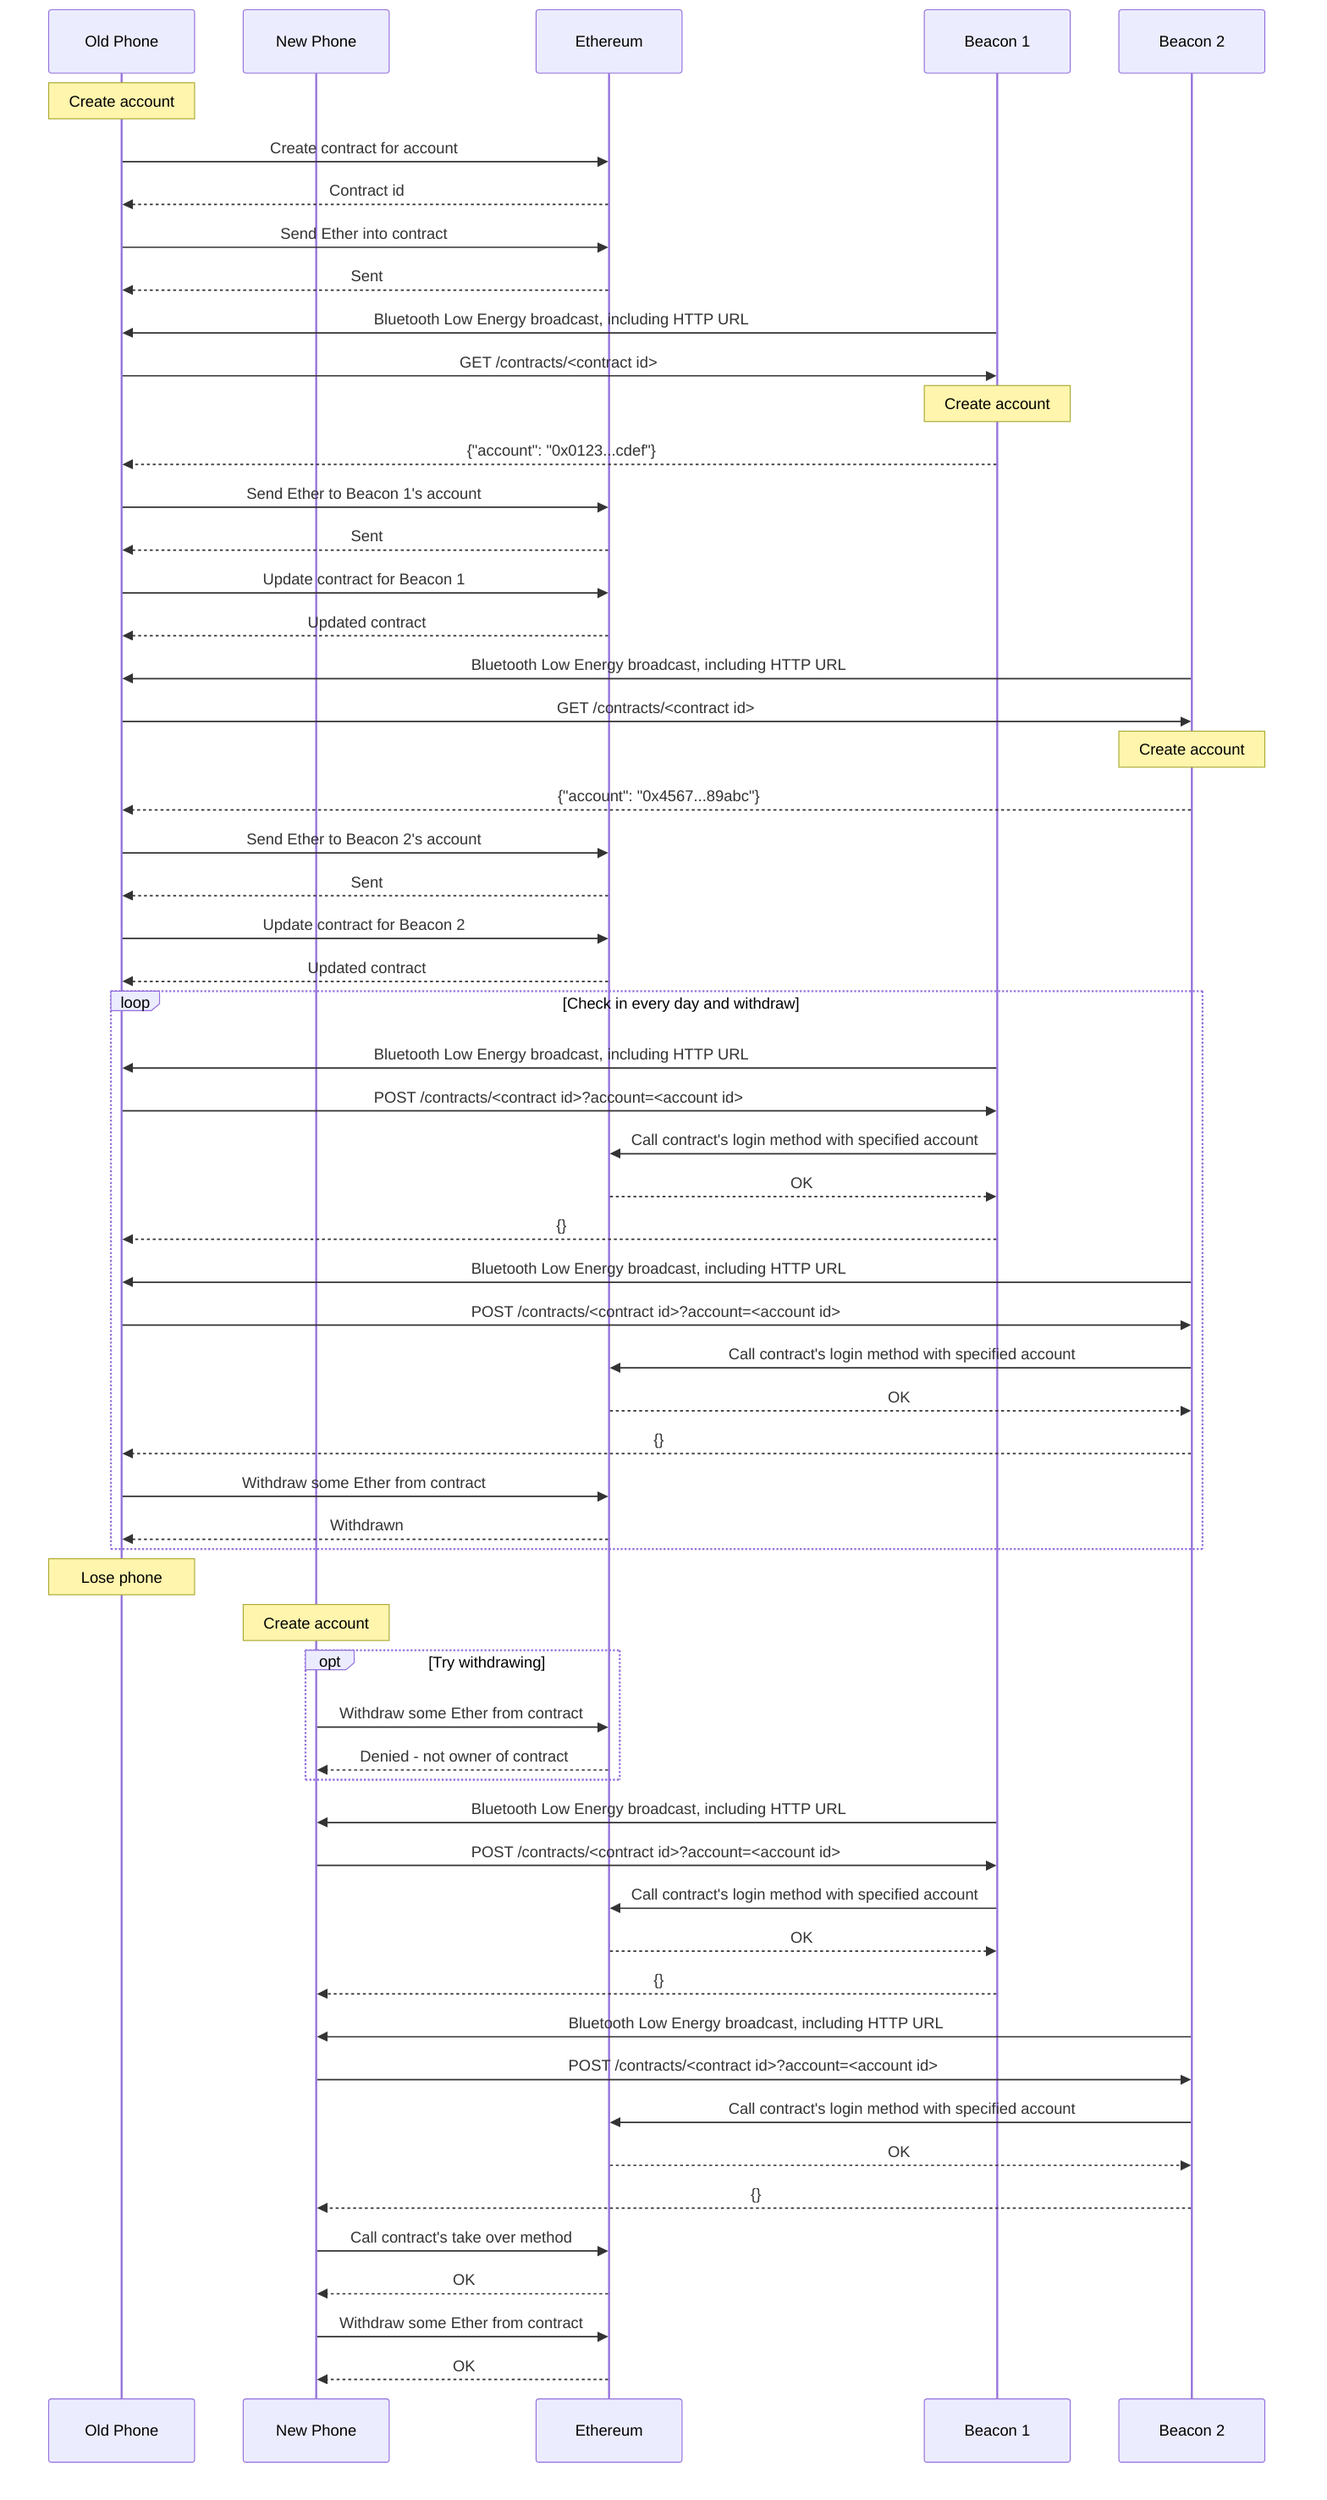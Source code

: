 sequenceDiagram
participant Old Phone
participant New Phone
participant Ethereum
participant Beacon 1
participant Beacon 2
Note over Old Phone: Create account
Old Phone->>Ethereum: Create contract for account
Ethereum-->>Old Phone:Contract id
Old Phone->>Ethereum: Send Ether into contract
Ethereum-->>Old Phone: Sent
Beacon 1->>Old Phone: Bluetooth Low Energy broadcast, including HTTP URL
Old Phone->>Beacon 1: GET /contracts/<contract id>
Note over Beacon 1: Create account
Beacon 1-->>Old Phone: {"account": "0x0123...cdef"}
Old Phone->>Ethereum: Send Ether to Beacon 1's account 
Ethereum-->>Old Phone: Sent
Old Phone->>Ethereum: Update contract for Beacon 1
Ethereum-->>Old Phone: Updated contract
Beacon 2->>Old Phone: Bluetooth Low Energy broadcast, including HTTP URL
Old Phone->>Beacon 2: GET /contracts/<contract id>
Note over Beacon 2: Create account
Beacon 2-->>Old Phone: {"account": "0x4567...89abc"}
Old Phone->>Ethereum: Send Ether to Beacon 2's account 
Ethereum-->>Old Phone: Sent
Old Phone->>Ethereum: Update contract for Beacon 2
Ethereum-->>Old Phone: Updated contract
loop Check in every day and withdraw
    Beacon 1->>Old Phone: Bluetooth Low Energy broadcast, including HTTP URL
    Old Phone->>Beacon 1: POST /contracts/<contract id>?account=<account id>
    Beacon 1->>Ethereum: Call contract's login method with specified account
    Ethereum-->>Beacon 1: OK
    Beacon 1-->>Old Phone: {}
    Beacon 2->>Old Phone: Bluetooth Low Energy broadcast, including HTTP URL
    Old Phone->>Beacon 2: POST /contracts/<contract id>?account=<account id>
    Beacon 2->>Ethereum: Call contract's login method with specified account
    Ethereum-->>Beacon 2: OK
    Beacon 2-->>Old Phone: {}
    Old Phone->>Ethereum: Withdraw some Ether from contract
    Ethereum-->>Old Phone: Withdrawn
end
Note over Old Phone: Lose phone
Note over New Phone: Create account
opt Try withdrawing  
    New Phone->>Ethereum: Withdraw some Ether from contract
    Ethereum-->>New Phone: Denied - not owner of contract
end
Beacon 1->>New Phone: Bluetooth Low Energy broadcast, including HTTP URL
New Phone->>Beacon 1: POST /contracts/<contract id>?account=<account id>
Beacon 1->>Ethereum: Call contract's login method with specified account
Ethereum-->>Beacon 1: OK
Beacon 1-->>New Phone: {}
Beacon 2->>New Phone: Bluetooth Low Energy broadcast, including HTTP URL
New Phone->>Beacon 2: POST /contracts/<contract id>?account=<account id>
Beacon 2->>Ethereum: Call contract's login method with specified account
Ethereum-->>Beacon 2: OK
Beacon 2-->>New Phone: {}
New Phone->>Ethereum: Call contract's take over method
Ethereum-->>New Phone: OK
New Phone->>Ethereum: Withdraw some Ether from contract
Ethereum-->>New Phone: OK